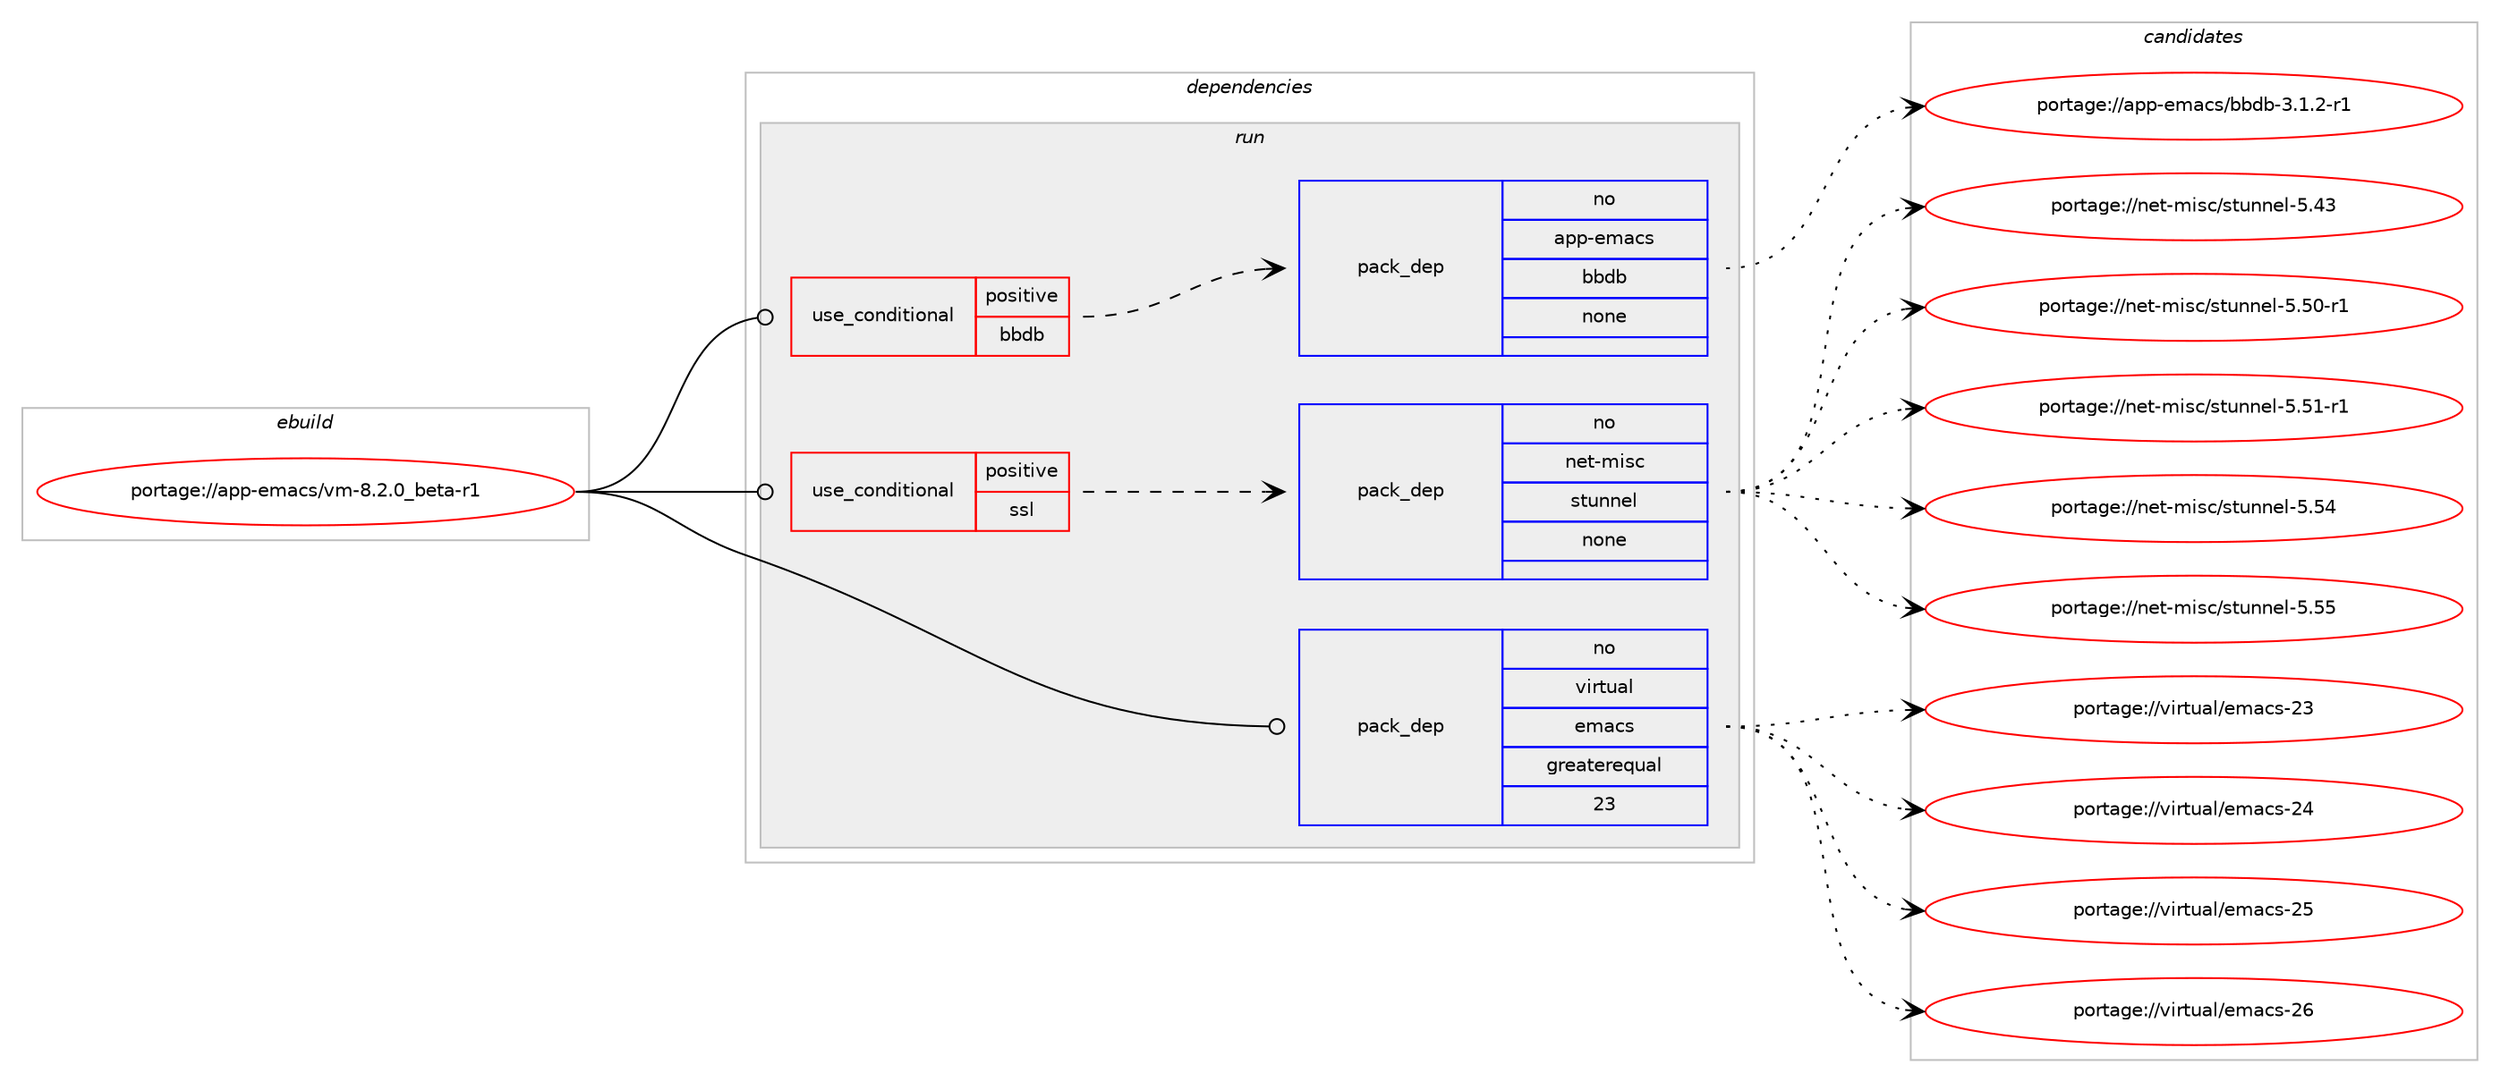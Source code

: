 digraph prolog {

# *************
# Graph options
# *************

newrank=true;
concentrate=true;
compound=true;
graph [rankdir=LR,fontname=Helvetica,fontsize=10,ranksep=1.5];#, ranksep=2.5, nodesep=0.2];
edge  [arrowhead=vee];
node  [fontname=Helvetica,fontsize=10];

# **********
# The ebuild
# **********

subgraph cluster_leftcol {
color=gray;
rank=same;
label=<<i>ebuild</i>>;
id [label="portage://app-emacs/vm-8.2.0_beta-r1", color=red, width=4, href="../app-emacs/vm-8.2.0_beta-r1.svg"];
}

# ****************
# The dependencies
# ****************

subgraph cluster_midcol {
color=gray;
label=<<i>dependencies</i>>;
subgraph cluster_compile {
fillcolor="#eeeeee";
style=filled;
label=<<i>compile</i>>;
}
subgraph cluster_compileandrun {
fillcolor="#eeeeee";
style=filled;
label=<<i>compile and run</i>>;
}
subgraph cluster_run {
fillcolor="#eeeeee";
style=filled;
label=<<i>run</i>>;
subgraph cond4554 {
dependency18833 [label=<<TABLE BORDER="0" CELLBORDER="1" CELLSPACING="0" CELLPADDING="4"><TR><TD ROWSPAN="3" CELLPADDING="10">use_conditional</TD></TR><TR><TD>positive</TD></TR><TR><TD>bbdb</TD></TR></TABLE>>, shape=none, color=red];
subgraph pack13933 {
dependency18834 [label=<<TABLE BORDER="0" CELLBORDER="1" CELLSPACING="0" CELLPADDING="4" WIDTH="220"><TR><TD ROWSPAN="6" CELLPADDING="30">pack_dep</TD></TR><TR><TD WIDTH="110">no</TD></TR><TR><TD>app-emacs</TD></TR><TR><TD>bbdb</TD></TR><TR><TD>none</TD></TR><TR><TD></TD></TR></TABLE>>, shape=none, color=blue];
}
dependency18833:e -> dependency18834:w [weight=20,style="dashed",arrowhead="vee"];
}
id:e -> dependency18833:w [weight=20,style="solid",arrowhead="odot"];
subgraph cond4555 {
dependency18835 [label=<<TABLE BORDER="0" CELLBORDER="1" CELLSPACING="0" CELLPADDING="4"><TR><TD ROWSPAN="3" CELLPADDING="10">use_conditional</TD></TR><TR><TD>positive</TD></TR><TR><TD>ssl</TD></TR></TABLE>>, shape=none, color=red];
subgraph pack13934 {
dependency18836 [label=<<TABLE BORDER="0" CELLBORDER="1" CELLSPACING="0" CELLPADDING="4" WIDTH="220"><TR><TD ROWSPAN="6" CELLPADDING="30">pack_dep</TD></TR><TR><TD WIDTH="110">no</TD></TR><TR><TD>net-misc</TD></TR><TR><TD>stunnel</TD></TR><TR><TD>none</TD></TR><TR><TD></TD></TR></TABLE>>, shape=none, color=blue];
}
dependency18835:e -> dependency18836:w [weight=20,style="dashed",arrowhead="vee"];
}
id:e -> dependency18835:w [weight=20,style="solid",arrowhead="odot"];
subgraph pack13935 {
dependency18837 [label=<<TABLE BORDER="0" CELLBORDER="1" CELLSPACING="0" CELLPADDING="4" WIDTH="220"><TR><TD ROWSPAN="6" CELLPADDING="30">pack_dep</TD></TR><TR><TD WIDTH="110">no</TD></TR><TR><TD>virtual</TD></TR><TR><TD>emacs</TD></TR><TR><TD>greaterequal</TD></TR><TR><TD>23</TD></TR></TABLE>>, shape=none, color=blue];
}
id:e -> dependency18837:w [weight=20,style="solid",arrowhead="odot"];
}
}

# **************
# The candidates
# **************

subgraph cluster_choices {
rank=same;
color=gray;
label=<<i>candidates</i>>;

subgraph choice13933 {
color=black;
nodesep=1;
choiceportage97112112451011099799115479898100984551464946504511449 [label="portage://app-emacs/bbdb-3.1.2-r1", color=red, width=4,href="../app-emacs/bbdb-3.1.2-r1.svg"];
dependency18834:e -> choiceportage97112112451011099799115479898100984551464946504511449:w [style=dotted,weight="100"];
}
subgraph choice13934 {
color=black;
nodesep=1;
choiceportage1101011164510910511599471151161171101101011084553465251 [label="portage://net-misc/stunnel-5.43", color=red, width=4,href="../net-misc/stunnel-5.43.svg"];
choiceportage11010111645109105115994711511611711011010110845534653484511449 [label="portage://net-misc/stunnel-5.50-r1", color=red, width=4,href="../net-misc/stunnel-5.50-r1.svg"];
choiceportage11010111645109105115994711511611711011010110845534653494511449 [label="portage://net-misc/stunnel-5.51-r1", color=red, width=4,href="../net-misc/stunnel-5.51-r1.svg"];
choiceportage1101011164510910511599471151161171101101011084553465352 [label="portage://net-misc/stunnel-5.54", color=red, width=4,href="../net-misc/stunnel-5.54.svg"];
choiceportage1101011164510910511599471151161171101101011084553465353 [label="portage://net-misc/stunnel-5.55", color=red, width=4,href="../net-misc/stunnel-5.55.svg"];
dependency18836:e -> choiceportage1101011164510910511599471151161171101101011084553465251:w [style=dotted,weight="100"];
dependency18836:e -> choiceportage11010111645109105115994711511611711011010110845534653484511449:w [style=dotted,weight="100"];
dependency18836:e -> choiceportage11010111645109105115994711511611711011010110845534653494511449:w [style=dotted,weight="100"];
dependency18836:e -> choiceportage1101011164510910511599471151161171101101011084553465352:w [style=dotted,weight="100"];
dependency18836:e -> choiceportage1101011164510910511599471151161171101101011084553465353:w [style=dotted,weight="100"];
}
subgraph choice13935 {
color=black;
nodesep=1;
choiceportage11810511411611797108471011099799115455051 [label="portage://virtual/emacs-23", color=red, width=4,href="../virtual/emacs-23.svg"];
choiceportage11810511411611797108471011099799115455052 [label="portage://virtual/emacs-24", color=red, width=4,href="../virtual/emacs-24.svg"];
choiceportage11810511411611797108471011099799115455053 [label="portage://virtual/emacs-25", color=red, width=4,href="../virtual/emacs-25.svg"];
choiceportage11810511411611797108471011099799115455054 [label="portage://virtual/emacs-26", color=red, width=4,href="../virtual/emacs-26.svg"];
dependency18837:e -> choiceportage11810511411611797108471011099799115455051:w [style=dotted,weight="100"];
dependency18837:e -> choiceportage11810511411611797108471011099799115455052:w [style=dotted,weight="100"];
dependency18837:e -> choiceportage11810511411611797108471011099799115455053:w [style=dotted,weight="100"];
dependency18837:e -> choiceportage11810511411611797108471011099799115455054:w [style=dotted,weight="100"];
}
}

}
